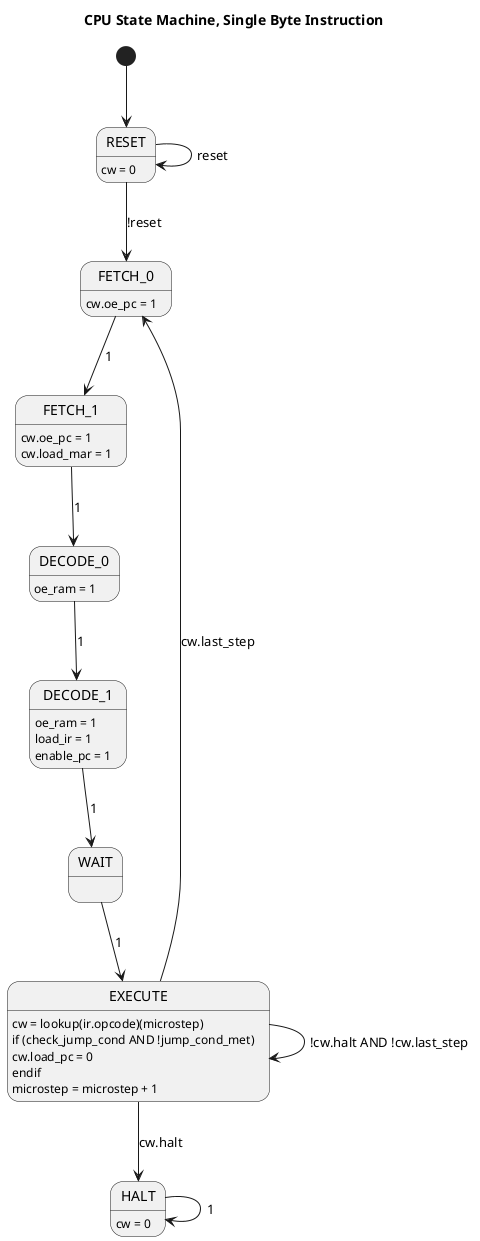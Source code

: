 @startuml

title CPU State Machine, Single Byte Instruction

[*] --> RESET 

state RESET {
    RESET : cw = 0 
    ' Control Word inactive
}

state FETCH_0 {
    FETCH_0 : cw.oe_pc = 1
}

state FETCH_1 {
   FETCH_1 : cw.oe_pc = 1 
   FETCH_1 : cw.load_mar = 1 
}

state DECODE_0 {
   DECODE_0 : oe_ram = 1 
}

state DECODE_1 {
   DECODE_1 : oe_ram = 1
   DECODE_1 : load_ir = 1
   DECODE_1 : enable_pc = 1 
}

state WAIT {
    WAIT : 
    ' (No specific action)
}

state EXECUTE {
  
   ' Main action: Get control word
   EXECUTE : cw = lookup(ir.opcode)(microstep) 
   
   ' Suppress PC load on failed jump
   EXECUTE : if (check_jump_cond AND !jump_cond_met) 
   EXECUTE :   cw.load_pc = 0 
   EXECUTE : endif 
 
   ' --- Internal Step ---
   EXECUTE : microstep = microstep + 1 
}

state HALT {
   HALT : cw = 0 
}

' --- Transitions ---
' Assuming active high reset shown
RESET --> RESET : reset 
RESET --> FETCH_0 : !reset 

' Unconditional
FETCH_0 --> FETCH_1 : 1 
FETCH_1 --> DECODE_0 : 1   
DECODE_0 --> DECODE_1 : 1
DECODE_1 --> WAIT : 1
WAIT --> EXECUTE : 1

EXECUTE --> EXECUTE : !cw.halt AND !cw.last_step 

EXECUTE --> FETCH_0 : cw.last_step 

EXECUTE --> HALT : cw.halt 

HALT --> HALT : 1


@enduml
